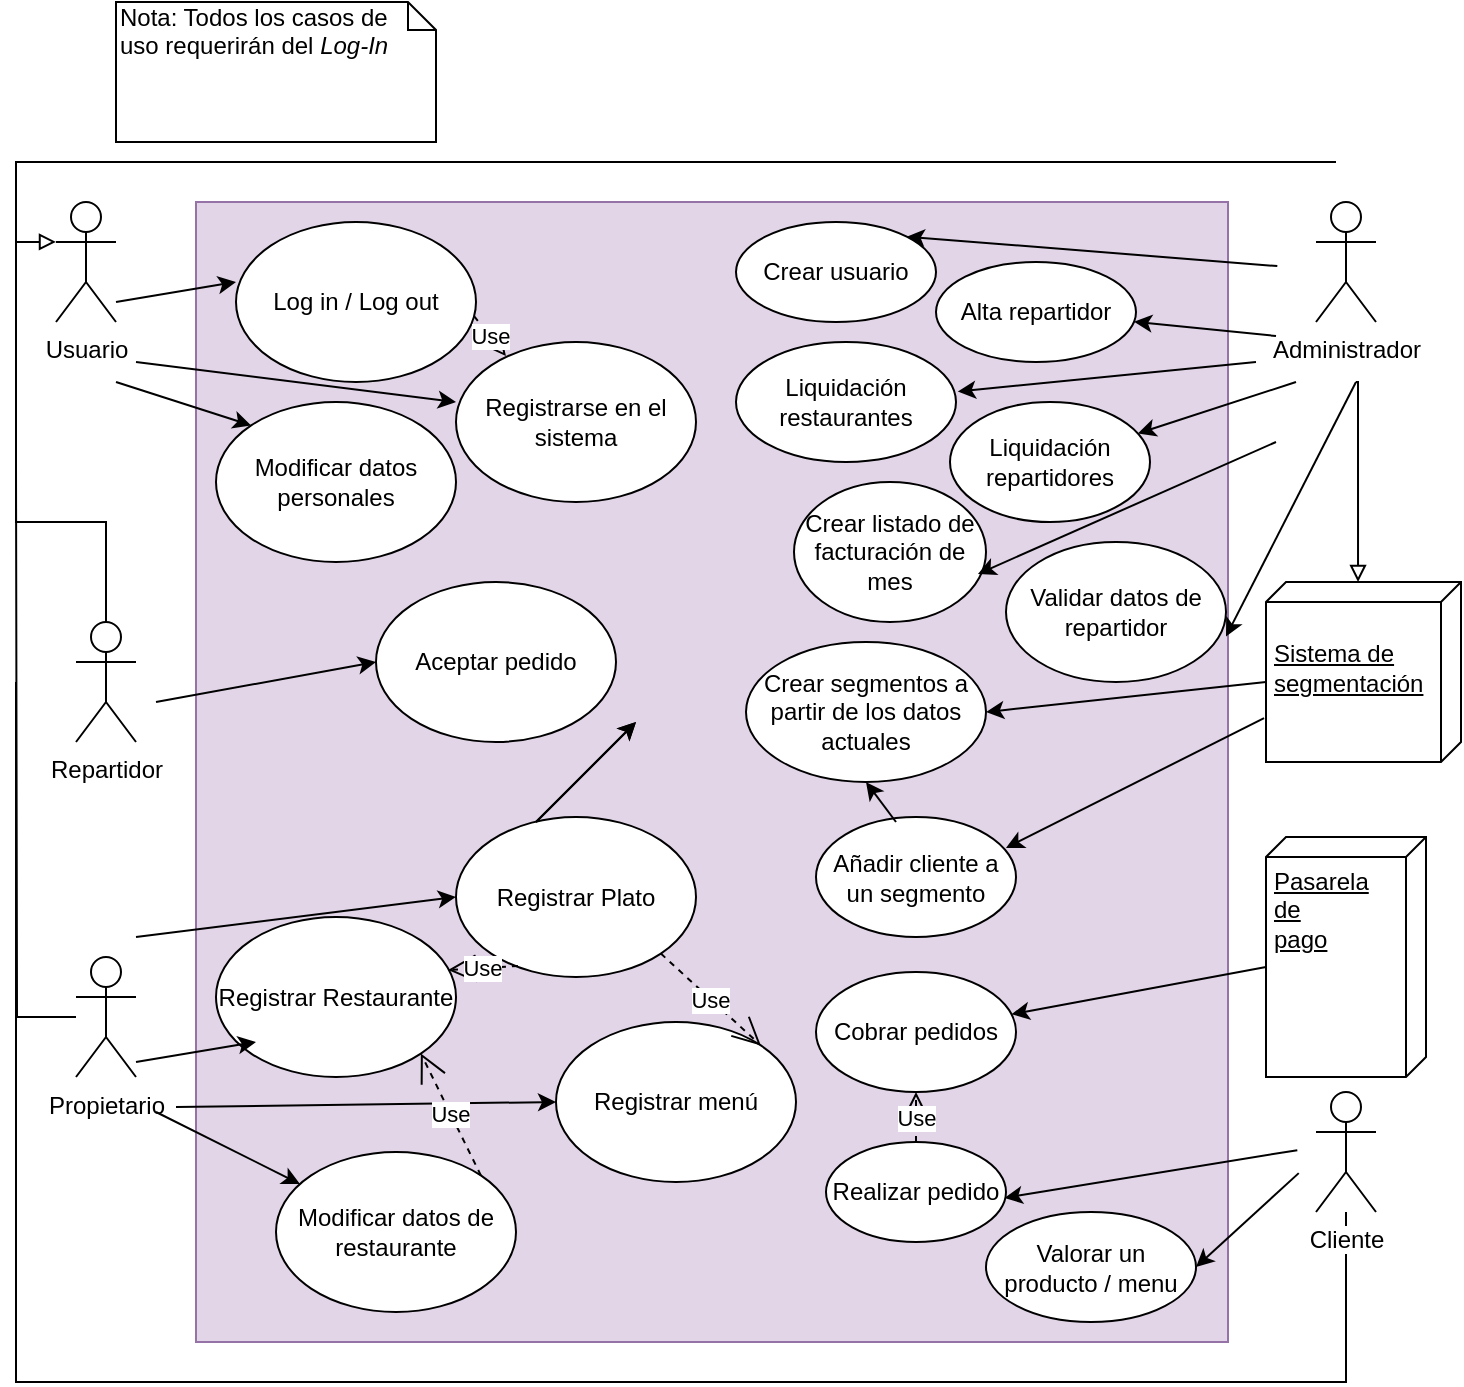 <mxfile version="13.0.5" type="google"><diagram id="x-gPJuEgnY9RJ02QPeTd" name="Page-1"><mxGraphModel dx="1422" dy="713" grid="1" gridSize="10" guides="1" tooltips="1" connect="1" arrows="1" fold="1" page="1" pageScale="1" pageWidth="827" pageHeight="1169" math="0" shadow="0"><root><mxCell id="0"/><mxCell id="1" parent="0"/><mxCell id="l_tuyVUgwWr2hJERZHrk-1" value="" style="rounded=0;whiteSpace=wrap;html=1;fillColor=#e1d5e7;strokeColor=#9673a6;" parent="1" vertex="1"><mxGeometry x="350" y="110" width="516" height="570" as="geometry"/></mxCell><mxCell id="l_tuyVUgwWr2hJERZHrk-2" value="Usuario" style="shape=umlActor;verticalLabelPosition=bottom;labelBackgroundColor=#ffffff;verticalAlign=top;html=1;outlineConnect=0;" parent="1" vertex="1"><mxGeometry x="280" y="110" width="30" height="60" as="geometry"/></mxCell><mxCell id="l_tuyVUgwWr2hJERZHrk-13" style="edgeStyle=orthogonalEdgeStyle;rounded=0;orthogonalLoop=1;jettySize=auto;html=1;entryX=0;entryY=0.333;entryDx=0;entryDy=0;entryPerimeter=0;endArrow=block;endFill=0;" parent="1" source="l_tuyVUgwWr2hJERZHrk-3" target="l_tuyVUgwWr2hJERZHrk-2" edge="1"><mxGeometry relative="1" as="geometry"><Array as="points"><mxPoint x="305" y="270"/><mxPoint x="260" y="270"/><mxPoint x="260" y="130"/></Array></mxGeometry></mxCell><mxCell id="l_tuyVUgwWr2hJERZHrk-3" value="Repartidor" style="shape=umlActor;verticalLabelPosition=bottom;labelBackgroundColor=#ffffff;verticalAlign=top;html=1;outlineConnect=0;" parent="1" vertex="1"><mxGeometry x="290" y="320" width="30" height="60" as="geometry"/></mxCell><mxCell id="l_tuyVUgwWr2hJERZHrk-14" style="edgeStyle=orthogonalEdgeStyle;rounded=0;orthogonalLoop=1;jettySize=auto;html=1;endArrow=none;endFill=0;" parent="1" source="l_tuyVUgwWr2hJERZHrk-4" edge="1"><mxGeometry relative="1" as="geometry"><mxPoint x="260" y="240.0" as="targetPoint"/></mxGeometry></mxCell><mxCell id="l_tuyVUgwWr2hJERZHrk-4" value="Propietario" style="shape=umlActor;verticalLabelPosition=bottom;labelBackgroundColor=#ffffff;verticalAlign=top;html=1;outlineConnect=0;" parent="1" vertex="1"><mxGeometry x="290" y="487.5" width="30" height="60" as="geometry"/></mxCell><mxCell id="l_tuyVUgwWr2hJERZHrk-15" style="edgeStyle=orthogonalEdgeStyle;rounded=0;orthogonalLoop=1;jettySize=auto;html=1;endArrow=none;endFill=0;" parent="1" edge="1"><mxGeometry relative="1" as="geometry"><mxPoint x="260" y="130" as="targetPoint"/><mxPoint x="920" y="90" as="sourcePoint"/><Array as="points"><mxPoint x="595" y="90"/><mxPoint x="260" y="90"/></Array></mxGeometry></mxCell><mxCell id="l_tuyVUgwWr2hJERZHrk-5" value="&lt;div&gt;Administrador&lt;/div&gt;" style="shape=umlActor;verticalLabelPosition=bottom;labelBackgroundColor=#ffffff;verticalAlign=top;html=1;outlineConnect=0;" parent="1" vertex="1"><mxGeometry x="910" y="110" width="30" height="60" as="geometry"/></mxCell><mxCell id="l_tuyVUgwWr2hJERZHrk-16" value="Log in / Log out" style="ellipse;whiteSpace=wrap;html=1;" parent="1" vertex="1"><mxGeometry x="370" y="120" width="120" height="80" as="geometry"/></mxCell><mxCell id="l_tuyVUgwWr2hJERZHrk-17" value="Crear usuario" style="ellipse;whiteSpace=wrap;html=1;" parent="1" vertex="1"><mxGeometry x="620" y="120" width="100" height="50" as="geometry"/></mxCell><mxCell id="l_tuyVUgwWr2hJERZHrk-18" value="Registrar Restaurante" style="ellipse;whiteSpace=wrap;html=1;" parent="1" vertex="1"><mxGeometry x="360" y="467.5" width="120" height="80" as="geometry"/></mxCell><mxCell id="l_tuyVUgwWr2hJERZHrk-19" value="Registrarse en el sistema" style="ellipse;whiteSpace=wrap;html=1;" parent="1" vertex="1"><mxGeometry x="480" y="180" width="120" height="80" as="geometry"/></mxCell><mxCell id="l_tuyVUgwWr2hJERZHrk-20" value="Registrar Plato" style="ellipse;whiteSpace=wrap;html=1;" parent="1" vertex="1"><mxGeometry x="480" y="417.5" width="120" height="80" as="geometry"/></mxCell><mxCell id="l_tuyVUgwWr2hJERZHrk-21" value="Modificar datos de restaurante" style="ellipse;whiteSpace=wrap;html=1;" parent="1" vertex="1"><mxGeometry x="390" y="585" width="120" height="80" as="geometry"/></mxCell><mxCell id="l_tuyVUgwWr2hJERZHrk-22" value="Alta repartidor" style="ellipse;whiteSpace=wrap;html=1;" parent="1" vertex="1"><mxGeometry x="720" y="140" width="100" height="50" as="geometry"/></mxCell><mxCell id="l_tuyVUgwWr2hJERZHrk-23" value="Validar datos de repartidor" style="ellipse;whiteSpace=wrap;html=1;" parent="1" vertex="1"><mxGeometry x="755" y="280" width="110" height="70" as="geometry"/></mxCell><mxCell id="l_tuyVUgwWr2hJERZHrk-24" value="Realizar pedido" style="ellipse;whiteSpace=wrap;html=1;" parent="1" vertex="1"><mxGeometry x="665" y="580" width="90" height="50" as="geometry"/></mxCell><mxCell id="l_tuyVUgwWr2hJERZHrk-25" value="Liquidación restaurantes" style="ellipse;whiteSpace=wrap;html=1;" parent="1" vertex="1"><mxGeometry x="620" y="180" width="110" height="60" as="geometry"/></mxCell><mxCell id="l_tuyVUgwWr2hJERZHrk-26" value="Cobrar pedidos" style="ellipse;whiteSpace=wrap;html=1;" parent="1" vertex="1"><mxGeometry x="660" y="495" width="100" height="60" as="geometry"/></mxCell><mxCell id="l_tuyVUgwWr2hJERZHrk-32" value="Liquidación repartidores" style="ellipse;whiteSpace=wrap;html=1;" parent="1" vertex="1"><mxGeometry x="727" y="210" width="100" height="60" as="geometry"/></mxCell><mxCell id="l_tuyVUgwWr2hJERZHrk-33" value="Registrar menú " style="ellipse;whiteSpace=wrap;html=1;" parent="1" vertex="1"><mxGeometry x="530" y="520" width="120" height="80" as="geometry"/></mxCell><mxCell id="l_tuyVUgwWr2hJERZHrk-34" value="Modificar datos personales" style="ellipse;whiteSpace=wrap;html=1;" parent="1" vertex="1"><mxGeometry x="360" y="210" width="120" height="80" as="geometry"/></mxCell><mxCell id="pa4-uXvbfdEn3N9Uls9--4" style="edgeStyle=orthogonalEdgeStyle;rounded=0;orthogonalLoop=1;jettySize=auto;html=1;endArrow=none;endFill=0;" parent="1" source="pa4-uXvbfdEn3N9Uls9--3" edge="1"><mxGeometry relative="1" as="geometry"><mxPoint x="260" y="350" as="targetPoint"/><Array as="points"><mxPoint x="925" y="700"/><mxPoint x="260" y="700"/></Array></mxGeometry></mxCell><mxCell id="pa4-uXvbfdEn3N9Uls9--3" value="Cliente" style="shape=umlActor;verticalLabelPosition=bottom;labelBackgroundColor=#ffffff;verticalAlign=top;html=1;outlineConnect=0;" parent="1" vertex="1"><mxGeometry x="910" y="555" width="30" height="60" as="geometry"/></mxCell><mxCell id="pa4-uXvbfdEn3N9Uls9--10" value="Aceptar pedido" style="ellipse;whiteSpace=wrap;html=1;" parent="1" vertex="1"><mxGeometry x="440" y="300" width="120" height="80" as="geometry"/></mxCell><mxCell id="pa4-uXvbfdEn3N9Uls9--11" value="&lt;div&gt;Pasarela&lt;/div&gt;&lt;div&gt;de &lt;br&gt;&lt;/div&gt;&lt;div&gt;pago&lt;br&gt;&lt;/div&gt;" style="verticalAlign=top;align=left;spacingTop=8;spacingLeft=2;spacingRight=12;shape=cube;size=10;direction=south;fontStyle=4;html=1;" parent="1" vertex="1"><mxGeometry x="885" y="427.5" width="80" height="120" as="geometry"/></mxCell><mxCell id="fzO2IC8rUROltNu1F_Vz-9" value="" style="endArrow=classic;html=1;entryX=0;entryY=0.5;entryDx=0;entryDy=0;" parent="1" target="pa4-uXvbfdEn3N9Uls9--10" edge="1"><mxGeometry width="50" height="50" relative="1" as="geometry"><mxPoint x="330" y="360" as="sourcePoint"/><mxPoint x="390" y="350" as="targetPoint"/></mxGeometry></mxCell><mxCell id="fzO2IC8rUROltNu1F_Vz-10" value="" style="endArrow=classic;html=1;entryX=0;entryY=0;entryDx=0;entryDy=0;" parent="1" target="l_tuyVUgwWr2hJERZHrk-34" edge="1"><mxGeometry width="50" height="50" relative="1" as="geometry"><mxPoint x="310" y="200" as="sourcePoint"/><mxPoint x="370" y="190" as="targetPoint"/></mxGeometry></mxCell><mxCell id="fzO2IC8rUROltNu1F_Vz-11" value="" style="endArrow=classic;html=1;" parent="1" edge="1"><mxGeometry width="50" height="50" relative="1" as="geometry"><mxPoint x="310" y="160" as="sourcePoint"/><mxPoint x="370" y="150" as="targetPoint"/></mxGeometry></mxCell><mxCell id="fzO2IC8rUROltNu1F_Vz-12" value="" style="endArrow=classic;html=1;" parent="1" edge="1"><mxGeometry width="50" height="50" relative="1" as="geometry"><mxPoint x="320" y="540" as="sourcePoint"/><mxPoint x="380" y="530" as="targetPoint"/></mxGeometry></mxCell><mxCell id="fzO2IC8rUROltNu1F_Vz-13" value="" style="endArrow=classic;html=1;" parent="1" target="l_tuyVUgwWr2hJERZHrk-21" edge="1"><mxGeometry width="50" height="50" relative="1" as="geometry"><mxPoint x="330" y="565" as="sourcePoint"/><mxPoint x="390" y="555" as="targetPoint"/></mxGeometry></mxCell><mxCell id="fzO2IC8rUROltNu1F_Vz-14" value="" style="endArrow=classic;html=1;entryX=0;entryY=0.5;entryDx=0;entryDy=0;" parent="1" target="l_tuyVUgwWr2hJERZHrk-33" edge="1"><mxGeometry width="50" height="50" relative="1" as="geometry"><mxPoint x="340" y="562.5" as="sourcePoint"/><mxPoint x="400" y="552.5" as="targetPoint"/></mxGeometry></mxCell><mxCell id="fzO2IC8rUROltNu1F_Vz-15" value="" style="endArrow=classic;html=1;entryX=0;entryY=0.5;entryDx=0;entryDy=0;" parent="1" target="l_tuyVUgwWr2hJERZHrk-20" edge="1"><mxGeometry width="50" height="50" relative="1" as="geometry"><mxPoint x="320" y="477.5" as="sourcePoint"/><mxPoint x="380" y="467.5" as="targetPoint"/></mxGeometry></mxCell><mxCell id="fzO2IC8rUROltNu1F_Vz-16" value="" style="endArrow=classic;html=1;" parent="1" target="l_tuyVUgwWr2hJERZHrk-22" edge="1"><mxGeometry width="50" height="50" relative="1" as="geometry"><mxPoint x="890" y="177" as="sourcePoint"/><mxPoint x="930" y="220" as="targetPoint"/></mxGeometry></mxCell><mxCell id="fzO2IC8rUROltNu1F_Vz-17" value="" style="endArrow=classic;html=1;entryX=1;entryY=0;entryDx=0;entryDy=0;" parent="1" target="l_tuyVUgwWr2hJERZHrk-17" edge="1"><mxGeometry width="50" height="50" relative="1" as="geometry"><mxPoint x="890.66" y="142.03" as="sourcePoint"/><mxPoint x="849.996" y="137.964" as="targetPoint"/></mxGeometry></mxCell><mxCell id="fzO2IC8rUROltNu1F_Vz-18" value="" style="endArrow=classic;html=1;entryX=1.008;entryY=0.413;entryDx=0;entryDy=0;entryPerimeter=0;" parent="1" target="l_tuyVUgwWr2hJERZHrk-25" edge="1"><mxGeometry width="50" height="50" relative="1" as="geometry"><mxPoint x="880" y="190" as="sourcePoint"/><mxPoint x="879.336" y="215.934" as="targetPoint"/></mxGeometry></mxCell><mxCell id="fzO2IC8rUROltNu1F_Vz-19" value="" style="endArrow=classic;html=1;" parent="1" target="l_tuyVUgwWr2hJERZHrk-32" edge="1"><mxGeometry width="50" height="50" relative="1" as="geometry"><mxPoint x="900" y="200" as="sourcePoint"/><mxPoint x="889.336" y="225.934" as="targetPoint"/></mxGeometry></mxCell><mxCell id="fzO2IC8rUROltNu1F_Vz-20" value="" style="endArrow=classic;html=1;entryX=1;entryY=0.675;entryDx=0;entryDy=0;entryPerimeter=0;" parent="1" target="l_tuyVUgwWr2hJERZHrk-23" edge="1"><mxGeometry width="50" height="50" relative="1" as="geometry"><mxPoint x="930" y="200" as="sourcePoint"/><mxPoint x="899.336" y="235.934" as="targetPoint"/></mxGeometry></mxCell><mxCell id="fzO2IC8rUROltNu1F_Vz-21" value="" style="endArrow=classic;html=1;exitX=0;exitY=0;exitDx=65;exitDy=80;exitPerimeter=0;" parent="1" source="pa4-uXvbfdEn3N9Uls9--11" target="l_tuyVUgwWr2hJERZHrk-26" edge="1"><mxGeometry width="50" height="50" relative="1" as="geometry"><mxPoint x="890.66" y="421.57" as="sourcePoint"/><mxPoint x="849.996" y="417.504" as="targetPoint"/><Array as="points"/></mxGeometry></mxCell><mxCell id="fzO2IC8rUROltNu1F_Vz-22" value="" style="endArrow=classic;html=1;entryX=0.992;entryY=0.559;entryDx=0;entryDy=0;entryPerimeter=0;" parent="1" target="l_tuyVUgwWr2hJERZHrk-24" edge="1"><mxGeometry width="50" height="50" relative="1" as="geometry"><mxPoint x="900.66" y="584.07" as="sourcePoint"/><mxPoint x="859.996" y="580.004" as="targetPoint"/></mxGeometry></mxCell><mxCell id="fzO2IC8rUROltNu1F_Vz-24" value="&lt;div&gt;Nota: Todos los casos de&lt;/div&gt;&lt;div&gt; uso requerirán del &lt;i&gt;Log-In&lt;/i&gt;&lt;/div&gt;" style="shape=note;whiteSpace=wrap;html=1;size=14;verticalAlign=top;align=left;spacingTop=-6;fillColor=none;" parent="1" vertex="1"><mxGeometry x="310" y="10" width="160" height="70" as="geometry"/></mxCell><mxCell id="fzO2IC8rUROltNu1F_Vz-25" value="" style="endArrow=classic;html=1;entryX=0;entryY=0.375;entryDx=0;entryDy=0;entryPerimeter=0;" parent="1" target="l_tuyVUgwWr2hJERZHrk-19" edge="1"><mxGeometry width="50" height="50" relative="1" as="geometry"><mxPoint x="320" y="190" as="sourcePoint"/><mxPoint x="370" y="140" as="targetPoint"/></mxGeometry></mxCell><mxCell id="fzO2IC8rUROltNu1F_Vz-29" value="Use" style="endArrow=open;endSize=12;dashed=1;html=1;exitX=0.992;exitY=0.588;exitDx=0;exitDy=0;exitPerimeter=0;entryX=0.208;entryY=0.088;entryDx=0;entryDy=0;entryPerimeter=0;" parent="1" source="l_tuyVUgwWr2hJERZHrk-16" target="l_tuyVUgwWr2hJERZHrk-19" edge="1"><mxGeometry width="160" relative="1" as="geometry"><mxPoint x="490" y="420" as="sourcePoint"/><mxPoint x="650" y="420" as="targetPoint"/></mxGeometry></mxCell><mxCell id="fzO2IC8rUROltNu1F_Vz-31" value="Use" style="endArrow=open;endSize=12;dashed=1;html=1;exitX=1;exitY=1;exitDx=0;exitDy=0;entryX=1;entryY=0;entryDx=0;entryDy=0;" parent="1" source="l_tuyVUgwWr2hJERZHrk-20" target="l_tuyVUgwWr2hJERZHrk-33" edge="1"><mxGeometry width="160" relative="1" as="geometry"><mxPoint x="490" y="420" as="sourcePoint"/><mxPoint x="650" y="420" as="targetPoint"/></mxGeometry></mxCell><mxCell id="fzO2IC8rUROltNu1F_Vz-32" value="Use" style="endArrow=open;endSize=12;dashed=1;html=1;entryX=0.967;entryY=0.331;entryDx=0;entryDy=0;entryPerimeter=0;exitX=0.258;exitY=0.931;exitDx=0;exitDy=0;exitPerimeter=0;" parent="1" source="l_tuyVUgwWr2hJERZHrk-20" target="l_tuyVUgwWr2hJERZHrk-18" edge="1"><mxGeometry width="160" relative="1" as="geometry"><mxPoint x="590" y="487.5" as="sourcePoint"/><mxPoint x="750" y="487.5" as="targetPoint"/></mxGeometry></mxCell><mxCell id="fzO2IC8rUROltNu1F_Vz-33" value="Use" style="endArrow=open;endSize=12;dashed=1;html=1;entryX=1;entryY=1;entryDx=0;entryDy=0;exitX=1;exitY=0;exitDx=0;exitDy=0;" parent="1" source="l_tuyVUgwWr2hJERZHrk-21" target="l_tuyVUgwWr2hJERZHrk-18" edge="1"><mxGeometry width="160" relative="1" as="geometry"><mxPoint x="510" y="440" as="sourcePoint"/><mxPoint x="670" y="440" as="targetPoint"/></mxGeometry></mxCell><mxCell id="UdsKlrl4tjYzyfdwGeqa-1" value="Use" style="endArrow=open;endSize=12;dashed=1;html=1;exitX=0.5;exitY=0;exitDx=0;exitDy=0;entryX=0.5;entryY=1;entryDx=0;entryDy=0;" parent="1" source="l_tuyVUgwWr2hJERZHrk-24" target="l_tuyVUgwWr2hJERZHrk-26" edge="1"><mxGeometry width="160" relative="1" as="geometry"><mxPoint x="799.716" y="487.504" as="sourcePoint"/><mxPoint x="799.716" y="520.936" as="targetPoint"/></mxGeometry></mxCell><mxCell id="0mob3jpbkPtpL_pgof7K-1" value="&lt;br&gt;Sistema de&lt;br&gt;segmentación" style="verticalAlign=top;align=left;spacingTop=8;spacingLeft=2;spacingRight=12;shape=cube;size=10;direction=south;fontStyle=4;html=1;" parent="1" vertex="1"><mxGeometry x="885" y="300" width="97.5" height="90" as="geometry"/></mxCell><mxCell id="0mob3jpbkPtpL_pgof7K-2" value="Crear segmentos a partir de los datos actuales" style="ellipse;whiteSpace=wrap;html=1;" parent="1" vertex="1"><mxGeometry x="625" y="330" width="120" height="70" as="geometry"/></mxCell><mxCell id="0mob3jpbkPtpL_pgof7K-3" value="Añadir cliente a un segmento" style="ellipse;whiteSpace=wrap;html=1;" parent="1" vertex="1"><mxGeometry x="660" y="417.5" width="100" height="60" as="geometry"/></mxCell><mxCell id="0mob3jpbkPtpL_pgof7K-4" value="" style="endArrow=classic;html=1;entryX=1;entryY=0.5;entryDx=0;entryDy=0;exitX=0;exitY=0;exitDx=50;exitDy=97.5;exitPerimeter=0;" parent="1" source="0mob3jpbkPtpL_pgof7K-1" target="0mob3jpbkPtpL_pgof7K-2" edge="1"><mxGeometry width="50" height="50" relative="1" as="geometry"><mxPoint x="940" y="210" as="sourcePoint"/><mxPoint x="745" y="307.25" as="targetPoint"/></mxGeometry></mxCell><mxCell id="0mob3jpbkPtpL_pgof7K-5" value="" style="endArrow=classic;html=1;entryX=0.95;entryY=0.258;entryDx=0;entryDy=0;entryPerimeter=0;exitX=0.756;exitY=1.01;exitDx=0;exitDy=0;exitPerimeter=0;" parent="1" source="0mob3jpbkPtpL_pgof7K-1" target="0mob3jpbkPtpL_pgof7K-3" edge="1"><mxGeometry width="50" height="50" relative="1" as="geometry"><mxPoint x="950" y="220" as="sourcePoint"/><mxPoint x="755" y="317.25" as="targetPoint"/></mxGeometry></mxCell><mxCell id="lPOZcakNLKfU7FRBCfyz-2" value="Valorar un producto / menu" style="ellipse;whiteSpace=wrap;html=1;" parent="1" vertex="1"><mxGeometry x="745" y="615" width="105" height="55" as="geometry"/></mxCell><mxCell id="lPOZcakNLKfU7FRBCfyz-6" value="" style="endArrow=classic;html=1;entryX=0.5;entryY=1;entryDx=0;entryDy=0;" parent="1" target="0mob3jpbkPtpL_pgof7K-2" edge="1"><mxGeometry width="50" height="50" relative="1" as="geometry"><mxPoint x="700" y="420" as="sourcePoint"/><mxPoint x="750" y="370" as="targetPoint"/></mxGeometry></mxCell><mxCell id="lPOZcakNLKfU7FRBCfyz-7" value="" style="endArrow=classic;html=1;entryX=1;entryY=0.5;entryDx=0;entryDy=0;" parent="1" target="lPOZcakNLKfU7FRBCfyz-2" edge="1"><mxGeometry width="50" height="50" relative="1" as="geometry"><mxPoint x="901.38" y="595.56" as="sourcePoint"/><mxPoint x="800.0" y="624.44" as="targetPoint"/></mxGeometry></mxCell><mxCell id="eIYHyj4dADw3NQvllpXl-2" style="edgeStyle=orthogonalEdgeStyle;rounded=0;orthogonalLoop=1;jettySize=auto;html=1;endArrow=block;endFill=0;entryX=0;entryY=0.528;entryDx=0;entryDy=0;entryPerimeter=0;" parent="1" target="0mob3jpbkPtpL_pgof7K-1" edge="1"><mxGeometry relative="1" as="geometry"><Array as="points"><mxPoint x="931" y="200"/></Array><mxPoint x="930" y="200" as="sourcePoint"/><mxPoint x="930" y="280" as="targetPoint"/></mxGeometry></mxCell><mxCell id="i9t0PHq79-1JLpgm9P_L-1" value="Crear listado de facturación de mes" style="ellipse;whiteSpace=wrap;html=1;" parent="1" vertex="1"><mxGeometry x="649" y="250" width="96" height="70" as="geometry"/></mxCell><mxCell id="i9t0PHq79-1JLpgm9P_L-2" value="" style="endArrow=classic;html=1;" parent="1" edge="1"><mxGeometry width="50" height="50" relative="1" as="geometry"><mxPoint x="520" y="420" as="sourcePoint"/><mxPoint x="570" y="370" as="targetPoint"/></mxGeometry></mxCell><mxCell id="i9t0PHq79-1JLpgm9P_L-3" value="" style="endArrow=classic;html=1;" parent="1" edge="1"><mxGeometry width="50" height="50" relative="1" as="geometry"><mxPoint x="520" y="420" as="sourcePoint"/><mxPoint x="570" y="370" as="targetPoint"/></mxGeometry></mxCell><mxCell id="i9t0PHq79-1JLpgm9P_L-4" value="" style="endArrow=classic;html=1;entryX=0.958;entryY=0.657;entryDx=0;entryDy=0;entryPerimeter=0;" parent="1" target="i9t0PHq79-1JLpgm9P_L-1" edge="1"><mxGeometry width="50" height="50" relative="1" as="geometry"><mxPoint x="890" y="230" as="sourcePoint"/><mxPoint x="880" y="240" as="targetPoint"/></mxGeometry></mxCell></root></mxGraphModel></diagram></mxfile>